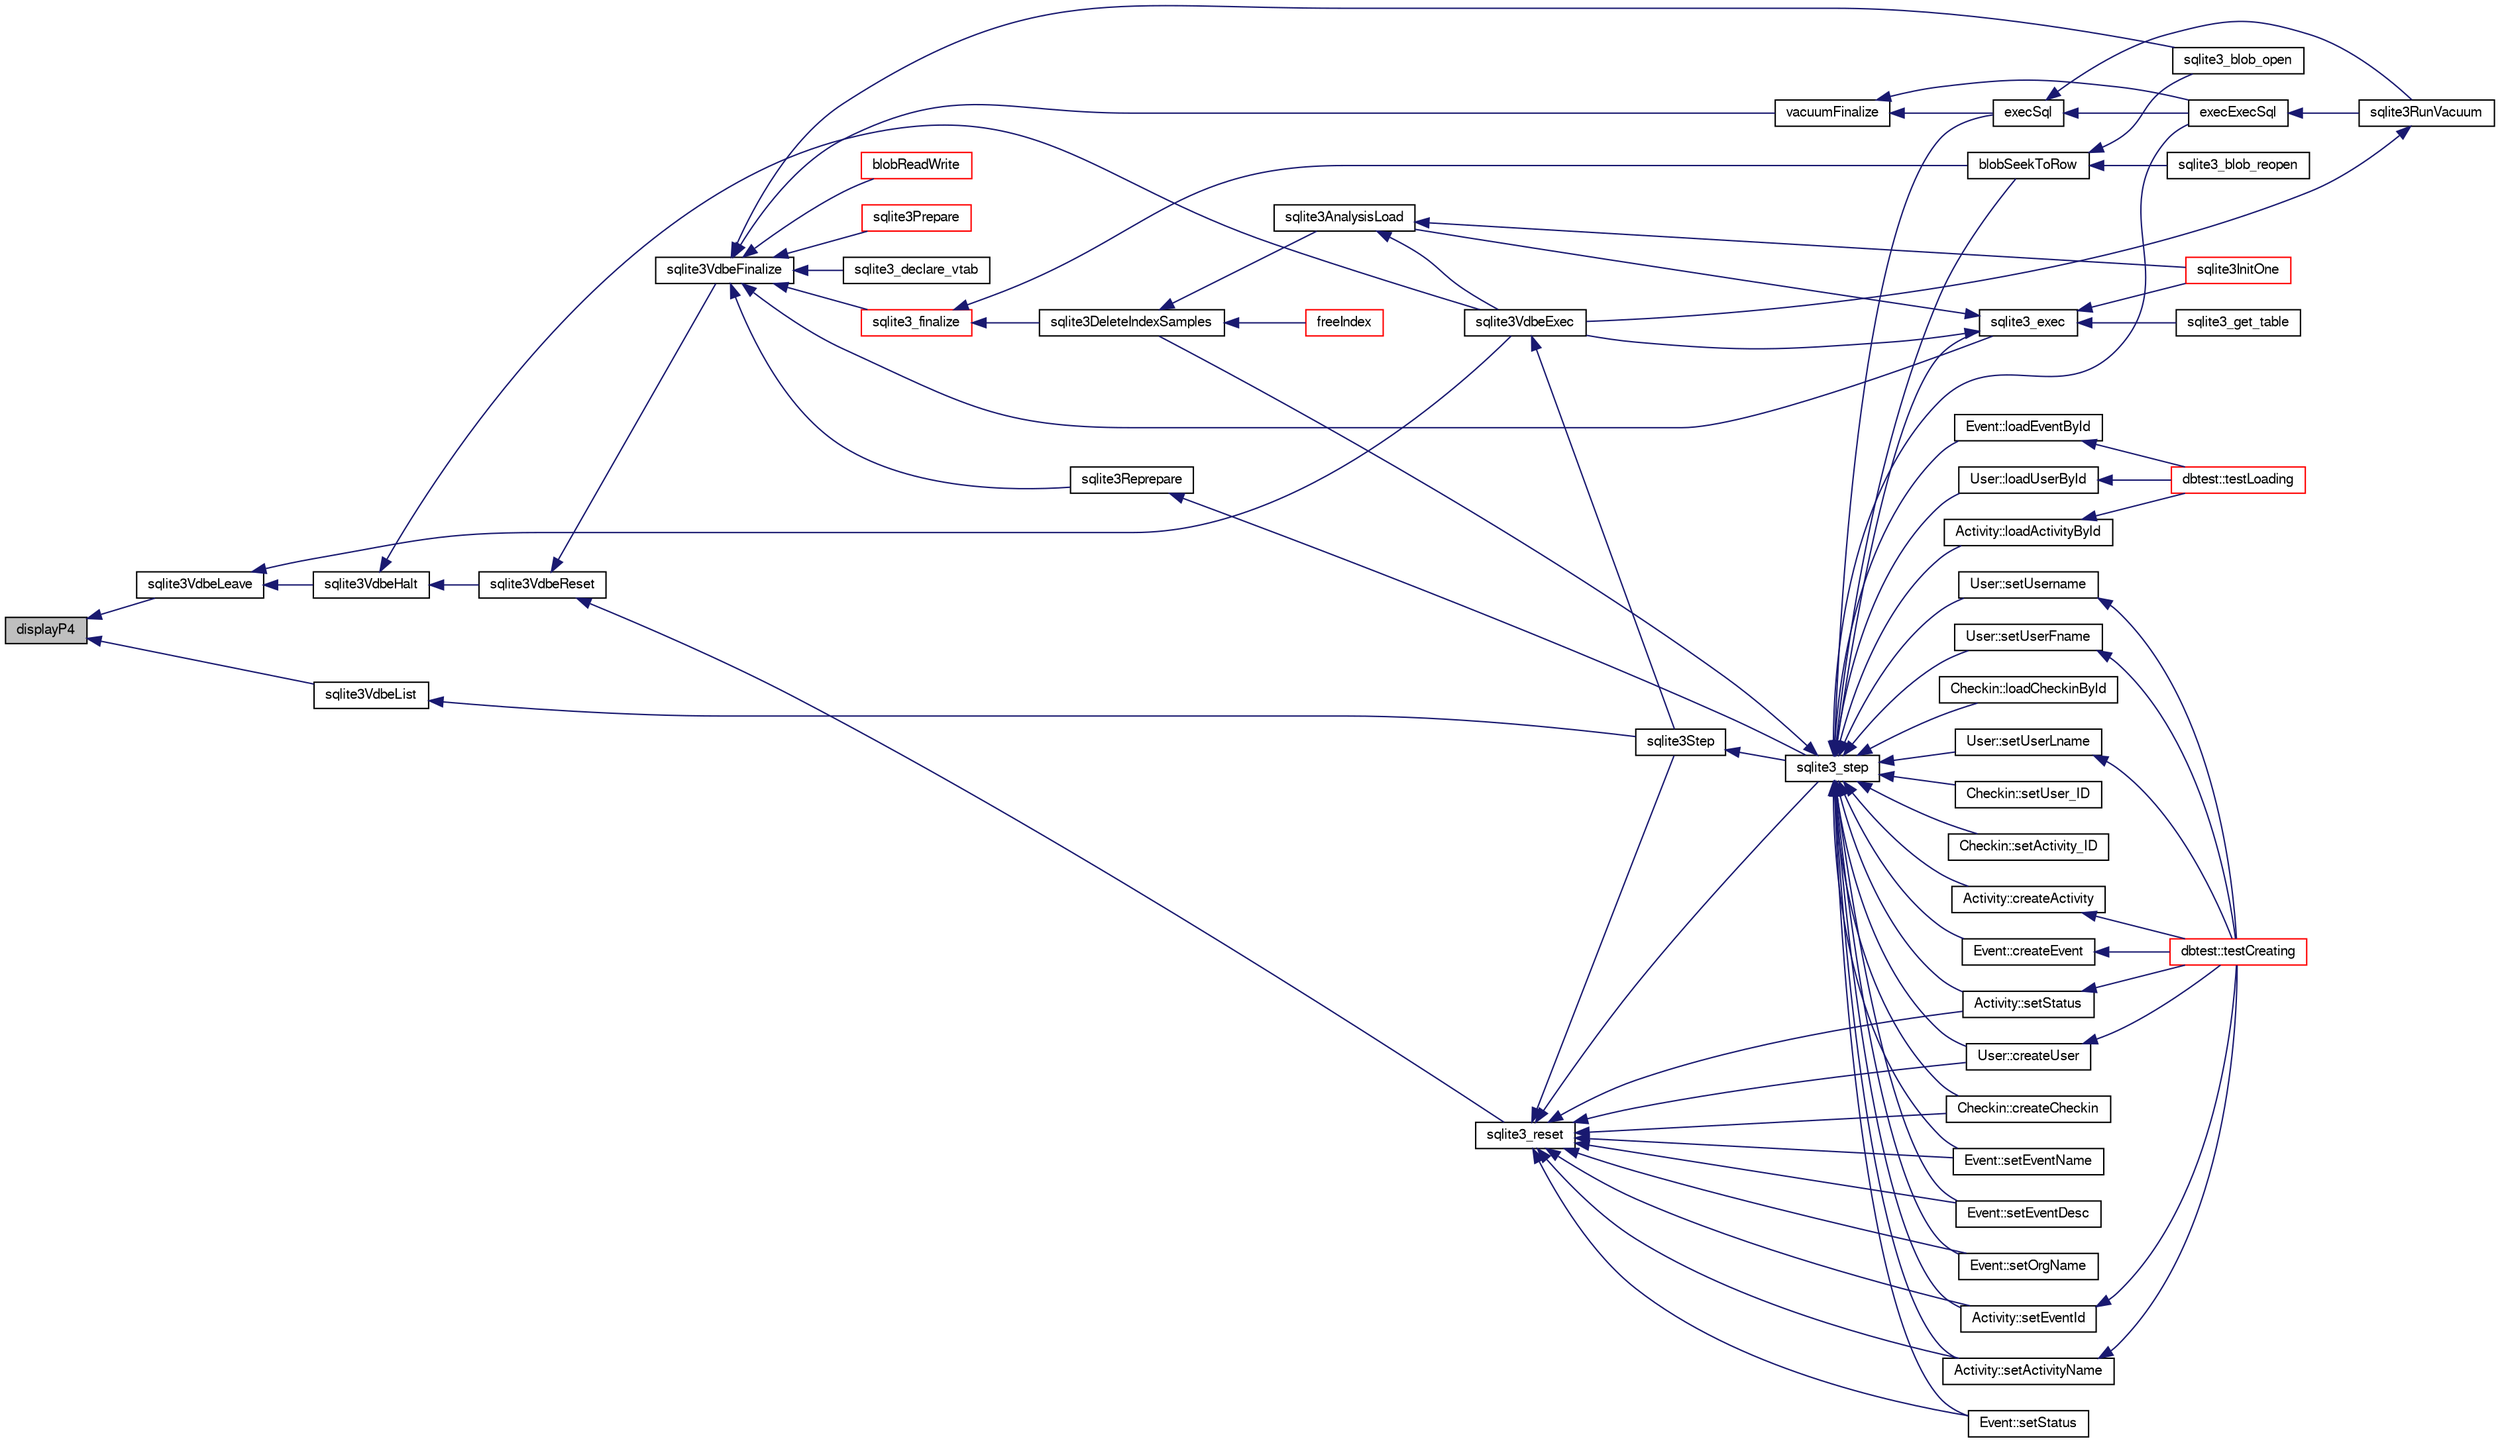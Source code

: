 digraph "displayP4"
{
  edge [fontname="FreeSans",fontsize="10",labelfontname="FreeSans",labelfontsize="10"];
  node [fontname="FreeSans",fontsize="10",shape=record];
  rankdir="LR";
  Node89299 [label="displayP4",height=0.2,width=0.4,color="black", fillcolor="grey75", style="filled", fontcolor="black"];
  Node89299 -> Node89300 [dir="back",color="midnightblue",fontsize="10",style="solid",fontname="FreeSans"];
  Node89300 [label="sqlite3VdbeLeave",height=0.2,width=0.4,color="black", fillcolor="white", style="filled",URL="$sqlite3_8c.html#acb859cd67daac2af35cabdb7b5b706f5"];
  Node89300 -> Node89301 [dir="back",color="midnightblue",fontsize="10",style="solid",fontname="FreeSans"];
  Node89301 [label="sqlite3VdbeHalt",height=0.2,width=0.4,color="black", fillcolor="white", style="filled",URL="$sqlite3_8c.html#a8d1d99703d999190fbc35ecc981cb709"];
  Node89301 -> Node89302 [dir="back",color="midnightblue",fontsize="10",style="solid",fontname="FreeSans"];
  Node89302 [label="sqlite3VdbeReset",height=0.2,width=0.4,color="black", fillcolor="white", style="filled",URL="$sqlite3_8c.html#a315a913742f7267f90d46d41446353b1"];
  Node89302 -> Node89303 [dir="back",color="midnightblue",fontsize="10",style="solid",fontname="FreeSans"];
  Node89303 [label="sqlite3VdbeFinalize",height=0.2,width=0.4,color="black", fillcolor="white", style="filled",URL="$sqlite3_8c.html#af81e0c8d03b71610d3a826469f67bbd4"];
  Node89303 -> Node89304 [dir="back",color="midnightblue",fontsize="10",style="solid",fontname="FreeSans"];
  Node89304 [label="sqlite3_finalize",height=0.2,width=0.4,color="red", fillcolor="white", style="filled",URL="$sqlite3_8h.html#a801195c0f771d40bb4be1e40f3b88945"];
  Node89304 -> Node89305 [dir="back",color="midnightblue",fontsize="10",style="solid",fontname="FreeSans"];
  Node89305 [label="blobSeekToRow",height=0.2,width=0.4,color="black", fillcolor="white", style="filled",URL="$sqlite3_8c.html#afff57e13332b98c8a44a7cebe38962ab"];
  Node89305 -> Node89306 [dir="back",color="midnightblue",fontsize="10",style="solid",fontname="FreeSans"];
  Node89306 [label="sqlite3_blob_open",height=0.2,width=0.4,color="black", fillcolor="white", style="filled",URL="$sqlite3_8h.html#adb8ad839a5bdd62a43785132bc7dd518"];
  Node89305 -> Node89307 [dir="back",color="midnightblue",fontsize="10",style="solid",fontname="FreeSans"];
  Node89307 [label="sqlite3_blob_reopen",height=0.2,width=0.4,color="black", fillcolor="white", style="filled",URL="$sqlite3_8h.html#abc77c24fdc0150138490359a94360f7e"];
  Node89304 -> Node89309 [dir="back",color="midnightblue",fontsize="10",style="solid",fontname="FreeSans"];
  Node89309 [label="sqlite3DeleteIndexSamples",height=0.2,width=0.4,color="black", fillcolor="white", style="filled",URL="$sqlite3_8c.html#aaeda0302fbf61397ec009f65bed047ef"];
  Node89309 -> Node89310 [dir="back",color="midnightblue",fontsize="10",style="solid",fontname="FreeSans"];
  Node89310 [label="sqlite3AnalysisLoad",height=0.2,width=0.4,color="black", fillcolor="white", style="filled",URL="$sqlite3_8c.html#a48a2301c27e1d3d68708b9b8761b5a01"];
  Node89310 -> Node89311 [dir="back",color="midnightblue",fontsize="10",style="solid",fontname="FreeSans"];
  Node89311 [label="sqlite3VdbeExec",height=0.2,width=0.4,color="black", fillcolor="white", style="filled",URL="$sqlite3_8c.html#a8ce40a614bdc56719c4d642b1e4dfb21"];
  Node89311 -> Node89312 [dir="back",color="midnightblue",fontsize="10",style="solid",fontname="FreeSans"];
  Node89312 [label="sqlite3Step",height=0.2,width=0.4,color="black", fillcolor="white", style="filled",URL="$sqlite3_8c.html#a3f2872e873e2758a4beedad1d5113554"];
  Node89312 -> Node89313 [dir="back",color="midnightblue",fontsize="10",style="solid",fontname="FreeSans"];
  Node89313 [label="sqlite3_step",height=0.2,width=0.4,color="black", fillcolor="white", style="filled",URL="$sqlite3_8h.html#ac1e491ce36b7471eb28387f7d3c74334"];
  Node89313 -> Node89314 [dir="back",color="midnightblue",fontsize="10",style="solid",fontname="FreeSans"];
  Node89314 [label="Activity::createActivity",height=0.2,width=0.4,color="black", fillcolor="white", style="filled",URL="$classActivity.html#a813cc5e52c14ab49b39014c134e3425b"];
  Node89314 -> Node89315 [dir="back",color="midnightblue",fontsize="10",style="solid",fontname="FreeSans"];
  Node89315 [label="dbtest::testCreating",height=0.2,width=0.4,color="red", fillcolor="white", style="filled",URL="$classdbtest.html#a8193e88a7df657069c8a6bd09c8243b7"];
  Node89313 -> Node89317 [dir="back",color="midnightblue",fontsize="10",style="solid",fontname="FreeSans"];
  Node89317 [label="Activity::loadActivityById",height=0.2,width=0.4,color="black", fillcolor="white", style="filled",URL="$classActivity.html#abe4ffb4f08a47212ebf9013259d9e7fd"];
  Node89317 -> Node89318 [dir="back",color="midnightblue",fontsize="10",style="solid",fontname="FreeSans"];
  Node89318 [label="dbtest::testLoading",height=0.2,width=0.4,color="red", fillcolor="white", style="filled",URL="$classdbtest.html#a6f98d82a2c8e2b9040848763504ddae1"];
  Node89313 -> Node89319 [dir="back",color="midnightblue",fontsize="10",style="solid",fontname="FreeSans"];
  Node89319 [label="Activity::setEventId",height=0.2,width=0.4,color="black", fillcolor="white", style="filled",URL="$classActivity.html#adb1d0fd0d08f473e068f0a4086bfa9ca"];
  Node89319 -> Node89315 [dir="back",color="midnightblue",fontsize="10",style="solid",fontname="FreeSans"];
  Node89313 -> Node89320 [dir="back",color="midnightblue",fontsize="10",style="solid",fontname="FreeSans"];
  Node89320 [label="Activity::setActivityName",height=0.2,width=0.4,color="black", fillcolor="white", style="filled",URL="$classActivity.html#a62dc3737b33915a36086f9dd26d16a81"];
  Node89320 -> Node89315 [dir="back",color="midnightblue",fontsize="10",style="solid",fontname="FreeSans"];
  Node89313 -> Node89321 [dir="back",color="midnightblue",fontsize="10",style="solid",fontname="FreeSans"];
  Node89321 [label="Activity::setStatus",height=0.2,width=0.4,color="black", fillcolor="white", style="filled",URL="$classActivity.html#af618135a7738f4d2a7ee147a8ef912ea"];
  Node89321 -> Node89315 [dir="back",color="midnightblue",fontsize="10",style="solid",fontname="FreeSans"];
  Node89313 -> Node89322 [dir="back",color="midnightblue",fontsize="10",style="solid",fontname="FreeSans"];
  Node89322 [label="Checkin::createCheckin",height=0.2,width=0.4,color="black", fillcolor="white", style="filled",URL="$classCheckin.html#a4e40acdf7fff0e607f6de4f24f3a163c"];
  Node89313 -> Node89323 [dir="back",color="midnightblue",fontsize="10",style="solid",fontname="FreeSans"];
  Node89323 [label="Checkin::loadCheckinById",height=0.2,width=0.4,color="black", fillcolor="white", style="filled",URL="$classCheckin.html#a3461f70ea6c68475225f2a07f78a21e0"];
  Node89313 -> Node89324 [dir="back",color="midnightblue",fontsize="10",style="solid",fontname="FreeSans"];
  Node89324 [label="Checkin::setUser_ID",height=0.2,width=0.4,color="black", fillcolor="white", style="filled",URL="$classCheckin.html#a76ab640f4f912876dbebf183db5359c6"];
  Node89313 -> Node89325 [dir="back",color="midnightblue",fontsize="10",style="solid",fontname="FreeSans"];
  Node89325 [label="Checkin::setActivity_ID",height=0.2,width=0.4,color="black", fillcolor="white", style="filled",URL="$classCheckin.html#ab2ff3ec2604ec73a42af25874a00b232"];
  Node89313 -> Node89326 [dir="back",color="midnightblue",fontsize="10",style="solid",fontname="FreeSans"];
  Node89326 [label="Event::createEvent",height=0.2,width=0.4,color="black", fillcolor="white", style="filled",URL="$classEvent.html#a77adb9f4a46ffb32c2d931f0691f5903"];
  Node89326 -> Node89315 [dir="back",color="midnightblue",fontsize="10",style="solid",fontname="FreeSans"];
  Node89313 -> Node89327 [dir="back",color="midnightblue",fontsize="10",style="solid",fontname="FreeSans"];
  Node89327 [label="Event::loadEventById",height=0.2,width=0.4,color="black", fillcolor="white", style="filled",URL="$classEvent.html#afa66cea33f722dbeecb69cc98fdea055"];
  Node89327 -> Node89318 [dir="back",color="midnightblue",fontsize="10",style="solid",fontname="FreeSans"];
  Node89313 -> Node89328 [dir="back",color="midnightblue",fontsize="10",style="solid",fontname="FreeSans"];
  Node89328 [label="Event::setEventName",height=0.2,width=0.4,color="black", fillcolor="white", style="filled",URL="$classEvent.html#a10596b6ca077df05184e30d62b08729d"];
  Node89313 -> Node89329 [dir="back",color="midnightblue",fontsize="10",style="solid",fontname="FreeSans"];
  Node89329 [label="Event::setEventDesc",height=0.2,width=0.4,color="black", fillcolor="white", style="filled",URL="$classEvent.html#ae36b8377dcae792f1c5c4726024c981b"];
  Node89313 -> Node89330 [dir="back",color="midnightblue",fontsize="10",style="solid",fontname="FreeSans"];
  Node89330 [label="Event::setOrgName",height=0.2,width=0.4,color="black", fillcolor="white", style="filled",URL="$classEvent.html#a19aac0f776bd764563a54977656cf680"];
  Node89313 -> Node89331 [dir="back",color="midnightblue",fontsize="10",style="solid",fontname="FreeSans"];
  Node89331 [label="Event::setStatus",height=0.2,width=0.4,color="black", fillcolor="white", style="filled",URL="$classEvent.html#ab0a6b9285af0f4172eb841e2b80f8972"];
  Node89313 -> Node89305 [dir="back",color="midnightblue",fontsize="10",style="solid",fontname="FreeSans"];
  Node89313 -> Node89309 [dir="back",color="midnightblue",fontsize="10",style="solid",fontname="FreeSans"];
  Node89313 -> Node89332 [dir="back",color="midnightblue",fontsize="10",style="solid",fontname="FreeSans"];
  Node89332 [label="sqlite3_exec",height=0.2,width=0.4,color="black", fillcolor="white", style="filled",URL="$sqlite3_8h.html#a97487ec8150e0bcc8fa392ab8f0e24db"];
  Node89332 -> Node89311 [dir="back",color="midnightblue",fontsize="10",style="solid",fontname="FreeSans"];
  Node89332 -> Node89310 [dir="back",color="midnightblue",fontsize="10",style="solid",fontname="FreeSans"];
  Node89332 -> Node89333 [dir="back",color="midnightblue",fontsize="10",style="solid",fontname="FreeSans"];
  Node89333 [label="sqlite3InitOne",height=0.2,width=0.4,color="red", fillcolor="white", style="filled",URL="$sqlite3_8c.html#ac4318b25df65269906b0379251fe9b85"];
  Node89332 -> Node89434 [dir="back",color="midnightblue",fontsize="10",style="solid",fontname="FreeSans"];
  Node89434 [label="sqlite3_get_table",height=0.2,width=0.4,color="black", fillcolor="white", style="filled",URL="$sqlite3_8h.html#a5effeac4e12df57beaa35c5be1f61579"];
  Node89313 -> Node89435 [dir="back",color="midnightblue",fontsize="10",style="solid",fontname="FreeSans"];
  Node89435 [label="execSql",height=0.2,width=0.4,color="black", fillcolor="white", style="filled",URL="$sqlite3_8c.html#a7d16651b98a110662f4c265eff0246cb"];
  Node89435 -> Node89436 [dir="back",color="midnightblue",fontsize="10",style="solid",fontname="FreeSans"];
  Node89436 [label="execExecSql",height=0.2,width=0.4,color="black", fillcolor="white", style="filled",URL="$sqlite3_8c.html#ac1be09a6c047f21133d16378d301e0d4"];
  Node89436 -> Node89437 [dir="back",color="midnightblue",fontsize="10",style="solid",fontname="FreeSans"];
  Node89437 [label="sqlite3RunVacuum",height=0.2,width=0.4,color="black", fillcolor="white", style="filled",URL="$sqlite3_8c.html#a5e83ddc7b3e7e8e79ad5d1fc92de1d2f"];
  Node89437 -> Node89311 [dir="back",color="midnightblue",fontsize="10",style="solid",fontname="FreeSans"];
  Node89435 -> Node89437 [dir="back",color="midnightblue",fontsize="10",style="solid",fontname="FreeSans"];
  Node89313 -> Node89436 [dir="back",color="midnightblue",fontsize="10",style="solid",fontname="FreeSans"];
  Node89313 -> Node89438 [dir="back",color="midnightblue",fontsize="10",style="solid",fontname="FreeSans"];
  Node89438 [label="User::createUser",height=0.2,width=0.4,color="black", fillcolor="white", style="filled",URL="$classUser.html#a22ed673939e8cc0a136130b809bba513"];
  Node89438 -> Node89315 [dir="back",color="midnightblue",fontsize="10",style="solid",fontname="FreeSans"];
  Node89313 -> Node89439 [dir="back",color="midnightblue",fontsize="10",style="solid",fontname="FreeSans"];
  Node89439 [label="User::loadUserById",height=0.2,width=0.4,color="black", fillcolor="white", style="filled",URL="$classUser.html#a863377665b7fb83c5547dcf9727f5092"];
  Node89439 -> Node89318 [dir="back",color="midnightblue",fontsize="10",style="solid",fontname="FreeSans"];
  Node89313 -> Node89440 [dir="back",color="midnightblue",fontsize="10",style="solid",fontname="FreeSans"];
  Node89440 [label="User::setUsername",height=0.2,width=0.4,color="black", fillcolor="white", style="filled",URL="$classUser.html#aa0497022a136cb78de785b0a39ae60b1"];
  Node89440 -> Node89315 [dir="back",color="midnightblue",fontsize="10",style="solid",fontname="FreeSans"];
  Node89313 -> Node89441 [dir="back",color="midnightblue",fontsize="10",style="solid",fontname="FreeSans"];
  Node89441 [label="User::setUserFname",height=0.2,width=0.4,color="black", fillcolor="white", style="filled",URL="$classUser.html#a72657eb55cd0ca437b4841a43f19912f"];
  Node89441 -> Node89315 [dir="back",color="midnightblue",fontsize="10",style="solid",fontname="FreeSans"];
  Node89313 -> Node89442 [dir="back",color="midnightblue",fontsize="10",style="solid",fontname="FreeSans"];
  Node89442 [label="User::setUserLname",height=0.2,width=0.4,color="black", fillcolor="white", style="filled",URL="$classUser.html#aa25973387e5afe1aa6f60dd6545e33b5"];
  Node89442 -> Node89315 [dir="back",color="midnightblue",fontsize="10",style="solid",fontname="FreeSans"];
  Node89310 -> Node89333 [dir="back",color="midnightblue",fontsize="10",style="solid",fontname="FreeSans"];
  Node89309 -> Node89443 [dir="back",color="midnightblue",fontsize="10",style="solid",fontname="FreeSans"];
  Node89443 [label="freeIndex",height=0.2,width=0.4,color="red", fillcolor="white", style="filled",URL="$sqlite3_8c.html#a00907c99c18d5bcb9d0b38c077146c31"];
  Node89303 -> Node89306 [dir="back",color="midnightblue",fontsize="10",style="solid",fontname="FreeSans"];
  Node89303 -> Node89557 [dir="back",color="midnightblue",fontsize="10",style="solid",fontname="FreeSans"];
  Node89557 [label="blobReadWrite",height=0.2,width=0.4,color="red", fillcolor="white", style="filled",URL="$sqlite3_8c.html#a6c1d57e4337ee1b8655215c06dea4046"];
  Node89303 -> Node89332 [dir="back",color="midnightblue",fontsize="10",style="solid",fontname="FreeSans"];
  Node89303 -> Node89495 [dir="back",color="midnightblue",fontsize="10",style="solid",fontname="FreeSans"];
  Node89495 [label="sqlite3Prepare",height=0.2,width=0.4,color="red", fillcolor="white", style="filled",URL="$sqlite3_8c.html#acb25890858d0bf4b12eb7aae569f0c7b"];
  Node89303 -> Node89497 [dir="back",color="midnightblue",fontsize="10",style="solid",fontname="FreeSans"];
  Node89497 [label="sqlite3Reprepare",height=0.2,width=0.4,color="black", fillcolor="white", style="filled",URL="$sqlite3_8c.html#a7e2f7299cc947d07e782f6ac561fa937"];
  Node89497 -> Node89313 [dir="back",color="midnightblue",fontsize="10",style="solid",fontname="FreeSans"];
  Node89303 -> Node89560 [dir="back",color="midnightblue",fontsize="10",style="solid",fontname="FreeSans"];
  Node89560 [label="vacuumFinalize",height=0.2,width=0.4,color="black", fillcolor="white", style="filled",URL="$sqlite3_8c.html#a632db76c46aca8f067d585295d2ada31"];
  Node89560 -> Node89435 [dir="back",color="midnightblue",fontsize="10",style="solid",fontname="FreeSans"];
  Node89560 -> Node89436 [dir="back",color="midnightblue",fontsize="10",style="solid",fontname="FreeSans"];
  Node89303 -> Node89504 [dir="back",color="midnightblue",fontsize="10",style="solid",fontname="FreeSans"];
  Node89504 [label="sqlite3_declare_vtab",height=0.2,width=0.4,color="black", fillcolor="white", style="filled",URL="$sqlite3_8h.html#a65393c41da76ae1470a7c7f4b4aca600"];
  Node89302 -> Node89561 [dir="back",color="midnightblue",fontsize="10",style="solid",fontname="FreeSans"];
  Node89561 [label="sqlite3_reset",height=0.2,width=0.4,color="black", fillcolor="white", style="filled",URL="$sqlite3_8h.html#a758efebc2e95694959ab0e74b397984c"];
  Node89561 -> Node89319 [dir="back",color="midnightblue",fontsize="10",style="solid",fontname="FreeSans"];
  Node89561 -> Node89320 [dir="back",color="midnightblue",fontsize="10",style="solid",fontname="FreeSans"];
  Node89561 -> Node89321 [dir="back",color="midnightblue",fontsize="10",style="solid",fontname="FreeSans"];
  Node89561 -> Node89322 [dir="back",color="midnightblue",fontsize="10",style="solid",fontname="FreeSans"];
  Node89561 -> Node89328 [dir="back",color="midnightblue",fontsize="10",style="solid",fontname="FreeSans"];
  Node89561 -> Node89329 [dir="back",color="midnightblue",fontsize="10",style="solid",fontname="FreeSans"];
  Node89561 -> Node89330 [dir="back",color="midnightblue",fontsize="10",style="solid",fontname="FreeSans"];
  Node89561 -> Node89331 [dir="back",color="midnightblue",fontsize="10",style="solid",fontname="FreeSans"];
  Node89561 -> Node89312 [dir="back",color="midnightblue",fontsize="10",style="solid",fontname="FreeSans"];
  Node89561 -> Node89313 [dir="back",color="midnightblue",fontsize="10",style="solid",fontname="FreeSans"];
  Node89561 -> Node89438 [dir="back",color="midnightblue",fontsize="10",style="solid",fontname="FreeSans"];
  Node89301 -> Node89311 [dir="back",color="midnightblue",fontsize="10",style="solid",fontname="FreeSans"];
  Node89300 -> Node89311 [dir="back",color="midnightblue",fontsize="10",style="solid",fontname="FreeSans"];
  Node89299 -> Node89562 [dir="back",color="midnightblue",fontsize="10",style="solid",fontname="FreeSans"];
  Node89562 [label="sqlite3VdbeList",height=0.2,width=0.4,color="black", fillcolor="white", style="filled",URL="$sqlite3_8c.html#a61f5dfb765135a9982025bab8944f7fd"];
  Node89562 -> Node89312 [dir="back",color="midnightblue",fontsize="10",style="solid",fontname="FreeSans"];
}
